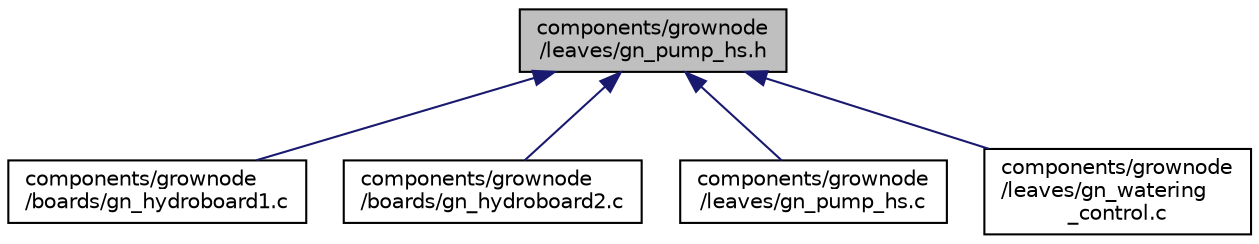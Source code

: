 digraph "components/grownode/leaves/gn_pump_hs.h"
{
 // LATEX_PDF_SIZE
  edge [fontname="Helvetica",fontsize="10",labelfontname="Helvetica",labelfontsize="10"];
  node [fontname="Helvetica",fontsize="10",shape=record];
  Node1 [label="components/grownode\l/leaves/gn_pump_hs.h",height=0.2,width=0.4,color="black", fillcolor="grey75", style="filled", fontcolor="black",tooltip=" "];
  Node1 -> Node2 [dir="back",color="midnightblue",fontsize="10",style="solid",fontname="Helvetica"];
  Node2 [label="components/grownode\l/boards/gn_hydroboard1.c",height=0.2,width=0.4,color="black", fillcolor="white", style="filled",URL="$gn__hydroboard1_8c.html",tooltip=" "];
  Node1 -> Node3 [dir="back",color="midnightblue",fontsize="10",style="solid",fontname="Helvetica"];
  Node3 [label="components/grownode\l/boards/gn_hydroboard2.c",height=0.2,width=0.4,color="black", fillcolor="white", style="filled",URL="$gn__hydroboard2_8c.html",tooltip=" "];
  Node1 -> Node4 [dir="back",color="midnightblue",fontsize="10",style="solid",fontname="Helvetica"];
  Node4 [label="components/grownode\l/leaves/gn_pump_hs.c",height=0.2,width=0.4,color="black", fillcolor="white", style="filled",URL="$gn__pump__hs_8c.html",tooltip=" "];
  Node1 -> Node5 [dir="back",color="midnightblue",fontsize="10",style="solid",fontname="Helvetica"];
  Node5 [label="components/grownode\l/leaves/gn_watering\l_control.c",height=0.2,width=0.4,color="black", fillcolor="white", style="filled",URL="$gn__watering__control_8c.html",tooltip=" "];
}
